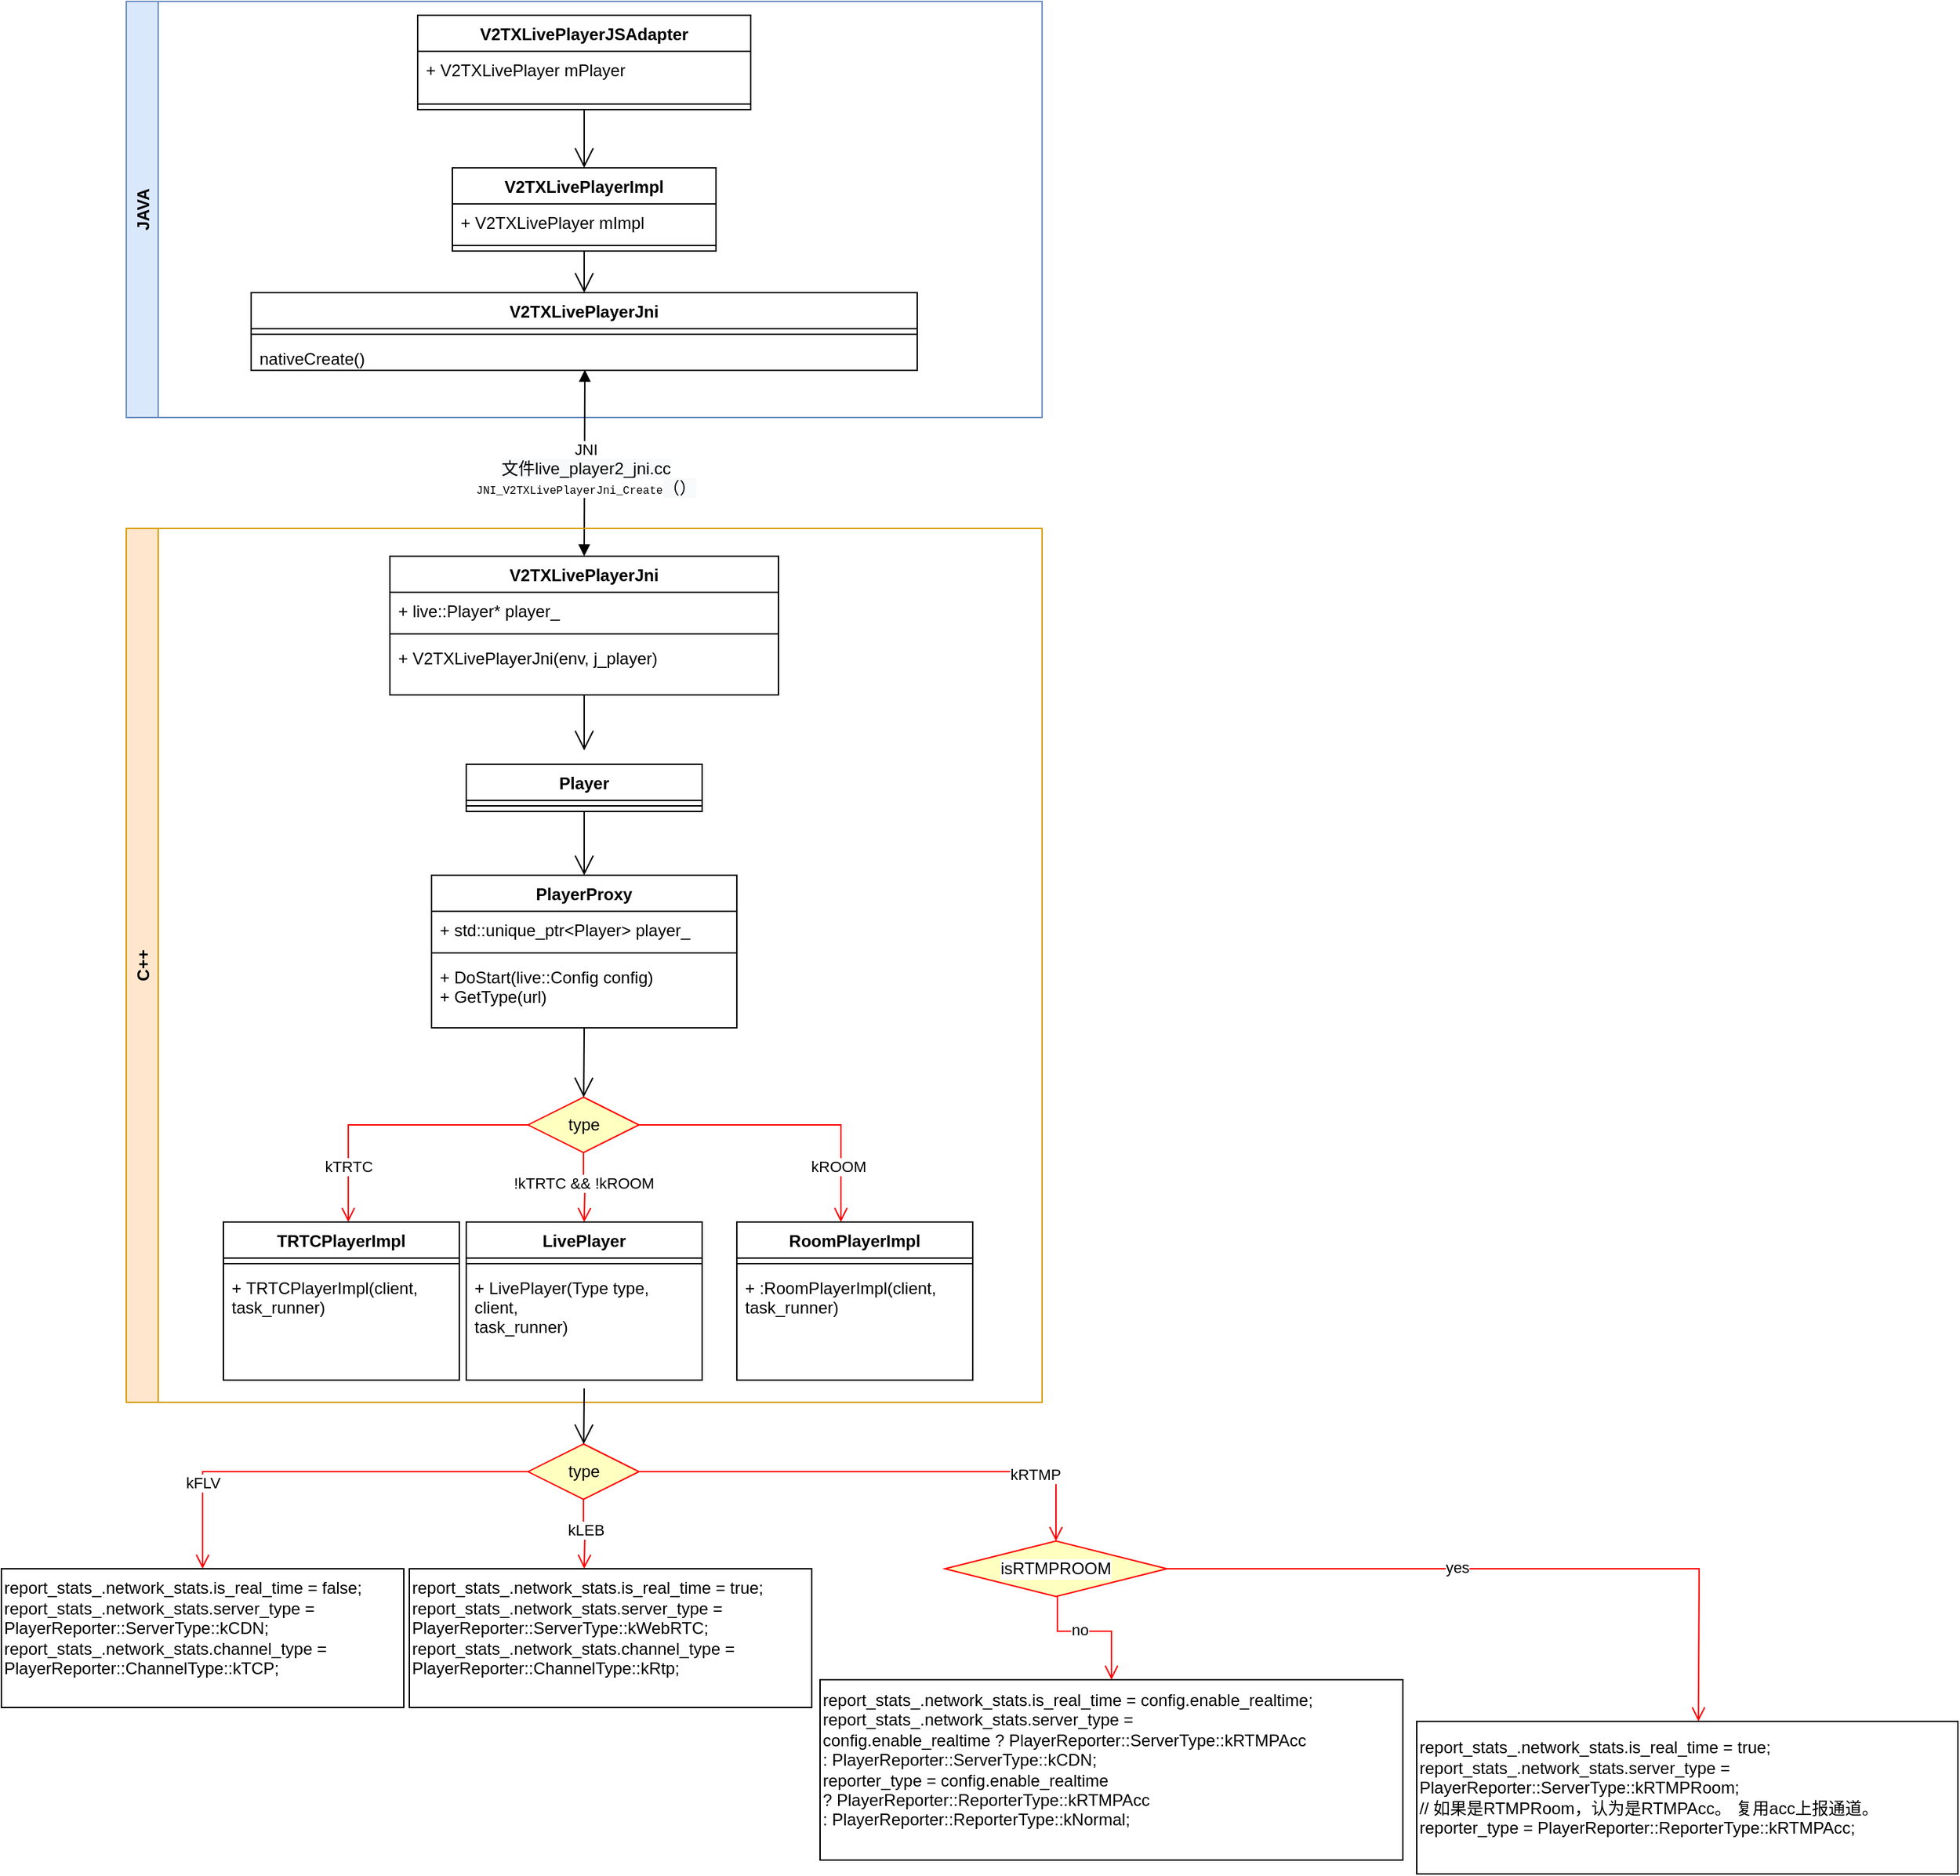 <mxfile version="19.0.0" type="github">
  <diagram id="C5RBs43oDa-KdzZeNtuy" name="Page-1">
    <mxGraphModel dx="1767" dy="614" grid="1" gridSize="10" guides="1" tooltips="1" connect="1" arrows="1" fold="1" page="1" pageScale="1" pageWidth="827" pageHeight="1169" math="0" shadow="0">
      <root>
        <mxCell id="WIyWlLk6GJQsqaUBKTNV-0" />
        <mxCell id="WIyWlLk6GJQsqaUBKTNV-1" parent="WIyWlLk6GJQsqaUBKTNV-0" />
        <mxCell id="ORCxQayAOxe9CnL5LS3O-15" value="JAVA" style="swimlane;horizontal=0;fillColor=#dae8fc;strokeColor=#6c8ebf;" parent="WIyWlLk6GJQsqaUBKTNV-1" vertex="1">
          <mxGeometry x="70" y="280" width="660" height="300" as="geometry" />
        </mxCell>
        <mxCell id="ORCxQayAOxe9CnL5LS3O-0" value="V2TXLivePlayerJSAdapter" style="swimlane;fontStyle=1;align=center;verticalAlign=top;childLayout=stackLayout;horizontal=1;startSize=26;horizontalStack=0;resizeParent=1;resizeParentMax=0;resizeLast=0;collapsible=1;marginBottom=0;" parent="ORCxQayAOxe9CnL5LS3O-15" vertex="1">
          <mxGeometry x="210" y="10" width="240" height="68" as="geometry" />
        </mxCell>
        <mxCell id="ORCxQayAOxe9CnL5LS3O-1" value="+ V2TXLivePlayer                   mPlayer" style="text;strokeColor=none;fillColor=none;align=left;verticalAlign=top;spacingLeft=4;spacingRight=4;overflow=hidden;rotatable=0;points=[[0,0.5],[1,0.5]];portConstraint=eastwest;" parent="ORCxQayAOxe9CnL5LS3O-0" vertex="1">
          <mxGeometry y="26" width="240" height="34" as="geometry" />
        </mxCell>
        <mxCell id="ORCxQayAOxe9CnL5LS3O-2" value="" style="line;strokeWidth=1;fillColor=none;align=left;verticalAlign=middle;spacingTop=-1;spacingLeft=3;spacingRight=3;rotatable=0;labelPosition=right;points=[];portConstraint=eastwest;" parent="ORCxQayAOxe9CnL5LS3O-0" vertex="1">
          <mxGeometry y="60" width="240" height="8" as="geometry" />
        </mxCell>
        <mxCell id="ORCxQayAOxe9CnL5LS3O-4" value="V2TXLivePlayerImpl" style="swimlane;fontStyle=1;align=center;verticalAlign=top;childLayout=stackLayout;horizontal=1;startSize=26;horizontalStack=0;resizeParent=1;resizeParentMax=0;resizeLast=0;collapsible=1;marginBottom=0;" parent="ORCxQayAOxe9CnL5LS3O-15" vertex="1">
          <mxGeometry x="235" y="120" width="190" height="60" as="geometry" />
        </mxCell>
        <mxCell id="ORCxQayAOxe9CnL5LS3O-5" value="+ V2TXLivePlayer mImpl" style="text;strokeColor=none;fillColor=none;align=left;verticalAlign=top;spacingLeft=4;spacingRight=4;overflow=hidden;rotatable=0;points=[[0,0.5],[1,0.5]];portConstraint=eastwest;" parent="ORCxQayAOxe9CnL5LS3O-4" vertex="1">
          <mxGeometry y="26" width="190" height="26" as="geometry" />
        </mxCell>
        <mxCell id="ORCxQayAOxe9CnL5LS3O-6" value="" style="line;strokeWidth=1;fillColor=none;align=left;verticalAlign=middle;spacingTop=-1;spacingLeft=3;spacingRight=3;rotatable=0;labelPosition=right;points=[];portConstraint=eastwest;" parent="ORCxQayAOxe9CnL5LS3O-4" vertex="1">
          <mxGeometry y="52" width="190" height="8" as="geometry" />
        </mxCell>
        <mxCell id="ORCxQayAOxe9CnL5LS3O-8" value="" style="endArrow=open;endFill=1;endSize=12;html=1;rounded=0;exitX=0.5;exitY=1;exitDx=0;exitDy=0;entryX=0.5;entryY=0;entryDx=0;entryDy=0;" parent="ORCxQayAOxe9CnL5LS3O-15" source="ORCxQayAOxe9CnL5LS3O-0" target="ORCxQayAOxe9CnL5LS3O-4" edge="1">
          <mxGeometry width="160" relative="1" as="geometry">
            <mxPoint x="330" y="104.806" as="sourcePoint" />
            <mxPoint x="330" y="110" as="targetPoint" />
          </mxGeometry>
        </mxCell>
        <mxCell id="ORCxQayAOxe9CnL5LS3O-9" value="&lt;div style=&quot;text-align: left&quot;&gt;&lt;/div&gt;" style="edgeLabel;html=1;align=center;verticalAlign=middle;resizable=0;points=[];" parent="ORCxQayAOxe9CnL5LS3O-8" vertex="1" connectable="0">
          <mxGeometry x="0.229" y="1" relative="1" as="geometry">
            <mxPoint x="4" y="-13" as="offset" />
          </mxGeometry>
        </mxCell>
        <mxCell id="ORCxQayAOxe9CnL5LS3O-12" value="V2TXLivePlayerJni" style="swimlane;fontStyle=1;align=center;verticalAlign=top;childLayout=stackLayout;horizontal=1;startSize=26;horizontalStack=0;resizeParent=1;resizeParentMax=0;resizeLast=0;collapsible=1;marginBottom=0;" parent="ORCxQayAOxe9CnL5LS3O-15" vertex="1">
          <mxGeometry x="90" y="210" width="480" height="56" as="geometry" />
        </mxCell>
        <mxCell id="ORCxQayAOxe9CnL5LS3O-13" value="" style="line;strokeWidth=1;fillColor=none;align=left;verticalAlign=middle;spacingTop=-1;spacingLeft=3;spacingRight=3;rotatable=0;labelPosition=right;points=[];portConstraint=eastwest;" parent="ORCxQayAOxe9CnL5LS3O-12" vertex="1">
          <mxGeometry y="26" width="480" height="8" as="geometry" />
        </mxCell>
        <mxCell id="ORCxQayAOxe9CnL5LS3O-14" value="nativeCreate()" style="text;strokeColor=none;fillColor=none;align=left;verticalAlign=top;spacingLeft=4;spacingRight=4;overflow=hidden;rotatable=0;points=[[0,0.5],[1,0.5]];portConstraint=eastwest;" parent="ORCxQayAOxe9CnL5LS3O-12" vertex="1">
          <mxGeometry y="34" width="480" height="22" as="geometry" />
        </mxCell>
        <mxCell id="ORCxQayAOxe9CnL5LS3O-10" value="" style="endArrow=open;endFill=1;endSize=12;html=1;rounded=0;exitX=0.5;exitY=1;exitDx=0;exitDy=0;entryX=0.5;entryY=0;entryDx=0;entryDy=0;" parent="ORCxQayAOxe9CnL5LS3O-15" source="ORCxQayAOxe9CnL5LS3O-4" target="ORCxQayAOxe9CnL5LS3O-12" edge="1">
          <mxGeometry width="160" relative="1" as="geometry">
            <mxPoint x="330" y="280" as="sourcePoint" />
            <mxPoint x="330" y="240" as="targetPoint" />
          </mxGeometry>
        </mxCell>
        <mxCell id="ORCxQayAOxe9CnL5LS3O-11" value="&lt;div style=&quot;text-align: left&quot;&gt;&lt;/div&gt;" style="edgeLabel;html=1;align=center;verticalAlign=middle;resizable=0;points=[];" parent="ORCxQayAOxe9CnL5LS3O-10" vertex="1" connectable="0">
          <mxGeometry x="0.229" y="1" relative="1" as="geometry">
            <mxPoint x="4" y="-19" as="offset" />
          </mxGeometry>
        </mxCell>
        <mxCell id="ORCxQayAOxe9CnL5LS3O-19" value="" style="endArrow=block;startArrow=block;endFill=1;startFill=1;html=1;rounded=0;exitX=0.5;exitY=0;exitDx=0;exitDy=0;entryX=0.501;entryY=0.982;entryDx=0;entryDy=0;entryPerimeter=0;" parent="WIyWlLk6GJQsqaUBKTNV-1" source="ORCxQayAOxe9CnL5LS3O-53" target="ORCxQayAOxe9CnL5LS3O-14" edge="1">
          <mxGeometry width="160" relative="1" as="geometry">
            <mxPoint x="370" y="640" as="sourcePoint" />
            <mxPoint x="400" y="580" as="targetPoint" />
          </mxGeometry>
        </mxCell>
        <mxCell id="ORCxQayAOxe9CnL5LS3O-20" value="JNI&lt;br&gt;&lt;span style=&quot;font-size: 12px ; text-align: left ; background-color: rgb(248 , 249 , 250)&quot;&gt;文件live_player2_jni.cc&lt;br&gt;&lt;/span&gt;&lt;span style=&quot;font-family: &amp;#34;menlo&amp;#34; , &amp;#34;monaco&amp;#34; , &amp;#34;courier new&amp;#34; , monospace ; font-size: 8px ; background-color: rgb(255 , 255 , 255)&quot;&gt;JNI_V2TXLivePlayerJni_Create&lt;/span&gt;&lt;span style=&quot;font-size: 12px ; text-align: left ; background-color: rgb(248 , 249 , 250)&quot;&gt;（）&lt;/span&gt;" style="edgeLabel;html=1;align=center;verticalAlign=middle;resizable=0;points=[];" parent="ORCxQayAOxe9CnL5LS3O-19" vertex="1" connectable="0">
          <mxGeometry x="0.057" y="2" relative="1" as="geometry">
            <mxPoint x="2" y="8" as="offset" />
          </mxGeometry>
        </mxCell>
        <mxCell id="ORCxQayAOxe9CnL5LS3O-21" value="Player" style="swimlane;fontStyle=1;align=center;verticalAlign=top;childLayout=stackLayout;horizontal=1;startSize=26;horizontalStack=0;resizeParent=1;resizeParentMax=0;resizeLast=0;collapsible=1;marginBottom=0;" parent="WIyWlLk6GJQsqaUBKTNV-1" vertex="1">
          <mxGeometry x="315" y="830" width="170" height="34" as="geometry" />
        </mxCell>
        <mxCell id="ORCxQayAOxe9CnL5LS3O-22" value="" style="line;strokeWidth=1;fillColor=none;align=left;verticalAlign=middle;spacingTop=-1;spacingLeft=3;spacingRight=3;rotatable=0;labelPosition=right;points=[];portConstraint=eastwest;" parent="ORCxQayAOxe9CnL5LS3O-21" vertex="1">
          <mxGeometry y="26" width="170" height="8" as="geometry" />
        </mxCell>
        <mxCell id="ORCxQayAOxe9CnL5LS3O-24" value="" style="endArrow=open;endFill=1;endSize=12;html=1;rounded=0;" parent="WIyWlLk6GJQsqaUBKTNV-1" source="ORCxQayAOxe9CnL5LS3O-56" edge="1">
          <mxGeometry width="160" relative="1" as="geometry">
            <mxPoint x="400" y="810.806" as="sourcePoint" />
            <mxPoint x="400" y="820" as="targetPoint" />
          </mxGeometry>
        </mxCell>
        <mxCell id="ORCxQayAOxe9CnL5LS3O-26" value="" style="endArrow=open;endFill=1;endSize=12;html=1;rounded=0;exitX=0.5;exitY=1;exitDx=0;exitDy=0;entryX=0.5;entryY=0;entryDx=0;entryDy=0;" parent="WIyWlLk6GJQsqaUBKTNV-1" source="ORCxQayAOxe9CnL5LS3O-21" target="ORCxQayAOxe9CnL5LS3O-45" edge="1">
          <mxGeometry width="160" relative="1" as="geometry">
            <mxPoint x="396.94" y="943.2" as="sourcePoint" />
            <mxPoint x="470" y="1080" as="targetPoint" />
          </mxGeometry>
        </mxCell>
        <mxCell id="ORCxQayAOxe9CnL5LS3O-28" value="" style="edgeStyle=orthogonalEdgeStyle;html=1;align=left;verticalAlign=bottom;endArrow=open;endSize=8;strokeColor=#ff0000;rounded=0;" parent="WIyWlLk6GJQsqaUBKTNV-1" source="ORCxQayAOxe9CnL5LS3O-27" edge="1">
          <mxGeometry x="-1" relative="1" as="geometry">
            <mxPoint x="585" y="1160" as="targetPoint" />
            <Array as="points">
              <mxPoint x="585" y="1090" />
            </Array>
          </mxGeometry>
        </mxCell>
        <mxCell id="ORCxQayAOxe9CnL5LS3O-65" value="kROOM" style="edgeLabel;html=1;align=center;verticalAlign=middle;resizable=0;points=[];fontColor=#000000;" parent="ORCxQayAOxe9CnL5LS3O-28" vertex="1" connectable="0">
          <mxGeometry x="0.625" y="-2" relative="1" as="geometry">
            <mxPoint as="offset" />
          </mxGeometry>
        </mxCell>
        <mxCell id="ORCxQayAOxe9CnL5LS3O-30" value="" style="edgeStyle=orthogonalEdgeStyle;html=1;align=left;verticalAlign=top;endArrow=open;endSize=8;strokeColor=#ff0000;rounded=0;" parent="WIyWlLk6GJQsqaUBKTNV-1" source="ORCxQayAOxe9CnL5LS3O-27" edge="1">
          <mxGeometry x="-1" y="-22" relative="1" as="geometry">
            <mxPoint x="230" y="1160" as="targetPoint" />
            <Array as="points">
              <mxPoint x="230" y="1090" />
            </Array>
            <mxPoint x="12" y="-20" as="offset" />
          </mxGeometry>
        </mxCell>
        <mxCell id="ORCxQayAOxe9CnL5LS3O-59" value="&lt;div style=&quot;color: rgb(212 , 212 , 212) ; background-color: rgb(30 , 30 , 30) ; font-family: &amp;#34;menlo&amp;#34; , &amp;#34;monaco&amp;#34; , &amp;#34;courier new&amp;#34; , monospace ; font-size: 8px ; line-height: 12px&quot;&gt;&lt;br&gt;&lt;/div&gt;" style="edgeLabel;html=1;align=center;verticalAlign=middle;resizable=0;points=[];fontColor=#000000;" parent="ORCxQayAOxe9CnL5LS3O-30" vertex="1" connectable="0">
          <mxGeometry x="0.571" relative="1" as="geometry">
            <mxPoint as="offset" />
          </mxGeometry>
        </mxCell>
        <mxCell id="ORCxQayAOxe9CnL5LS3O-60" value="kTRTC" style="edgeLabel;html=1;align=center;verticalAlign=middle;resizable=0;points=[];fontColor=#000000;" parent="ORCxQayAOxe9CnL5LS3O-30" vertex="1" connectable="0">
          <mxGeometry x="0.593" relative="1" as="geometry">
            <mxPoint as="offset" />
          </mxGeometry>
        </mxCell>
        <mxCell id="ORCxQayAOxe9CnL5LS3O-32" value="" style="edgeStyle=orthogonalEdgeStyle;html=1;align=left;verticalAlign=bottom;endArrow=open;endSize=8;strokeColor=#ff0000;rounded=0;exitX=0.5;exitY=1;exitDx=0;exitDy=0;" parent="WIyWlLk6GJQsqaUBKTNV-1" source="ORCxQayAOxe9CnL5LS3O-27" edge="1">
          <mxGeometry x="-1" relative="1" as="geometry">
            <mxPoint x="400" y="1160" as="targetPoint" />
            <mxPoint x="399.5" y="1093" as="sourcePoint" />
            <Array as="points" />
          </mxGeometry>
        </mxCell>
        <mxCell id="ORCxQayAOxe9CnL5LS3O-63" value="!kTRTC &amp;amp;&amp;amp; !kROOM&amp;nbsp;" style="edgeLabel;html=1;align=center;verticalAlign=middle;resizable=0;points=[];fontColor=#000000;" parent="ORCxQayAOxe9CnL5LS3O-32" vertex="1" connectable="0">
          <mxGeometry x="-0.152" y="1" relative="1" as="geometry">
            <mxPoint as="offset" />
          </mxGeometry>
        </mxCell>
        <mxCell id="ORCxQayAOxe9CnL5LS3O-44" value="C++" style="swimlane;horizontal=0;fillColor=#ffe6cc;strokeColor=#d79b00;" parent="WIyWlLk6GJQsqaUBKTNV-1" vertex="1">
          <mxGeometry x="70" y="660" width="660" height="630" as="geometry" />
        </mxCell>
        <mxCell id="ORCxQayAOxe9CnL5LS3O-45" value="PlayerProxy" style="swimlane;fontStyle=1;align=center;verticalAlign=top;childLayout=stackLayout;horizontal=1;startSize=26;horizontalStack=0;resizeParent=1;resizeParentMax=0;resizeLast=0;collapsible=1;marginBottom=0;" parent="ORCxQayAOxe9CnL5LS3O-44" vertex="1">
          <mxGeometry x="220" y="250" width="220" height="110" as="geometry" />
        </mxCell>
        <mxCell id="ORCxQayAOxe9CnL5LS3O-46" value="+ std::unique_ptr&lt;Player&gt; player_" style="text;strokeColor=none;fillColor=none;align=left;verticalAlign=top;spacingLeft=4;spacingRight=4;overflow=hidden;rotatable=0;points=[[0,0.5],[1,0.5]];portConstraint=eastwest;" parent="ORCxQayAOxe9CnL5LS3O-45" vertex="1">
          <mxGeometry y="26" width="220" height="26" as="geometry" />
        </mxCell>
        <mxCell id="ORCxQayAOxe9CnL5LS3O-47" value="" style="line;strokeWidth=1;fillColor=none;align=left;verticalAlign=middle;spacingTop=-1;spacingLeft=3;spacingRight=3;rotatable=0;labelPosition=right;points=[];portConstraint=eastwest;" parent="ORCxQayAOxe9CnL5LS3O-45" vertex="1">
          <mxGeometry y="52" width="220" height="8" as="geometry" />
        </mxCell>
        <mxCell id="ORCxQayAOxe9CnL5LS3O-48" value="+ DoStart(live::Config config)&#xa;+ GetType(url)" style="text;strokeColor=none;fillColor=none;align=left;verticalAlign=top;spacingLeft=4;spacingRight=4;overflow=hidden;rotatable=0;points=[[0,0.5],[1,0.5]];portConstraint=eastwest;" parent="ORCxQayAOxe9CnL5LS3O-45" vertex="1">
          <mxGeometry y="60" width="220" height="50" as="geometry" />
        </mxCell>
        <mxCell id="ORCxQayAOxe9CnL5LS3O-27" value="type" style="rhombus;whiteSpace=wrap;html=1;fillColor=#ffffc0;strokeColor=#ff0000;" parent="ORCxQayAOxe9CnL5LS3O-44" vertex="1">
          <mxGeometry x="289.5" y="410" width="80" height="40" as="geometry" />
        </mxCell>
        <mxCell id="ORCxQayAOxe9CnL5LS3O-34" value="" style="endArrow=open;endFill=1;endSize=12;html=1;rounded=0;exitX=0.5;exitY=1;exitDx=0;exitDy=0;exitPerimeter=0;" parent="ORCxQayAOxe9CnL5LS3O-44" source="ORCxQayAOxe9CnL5LS3O-48" target="ORCxQayAOxe9CnL5LS3O-27" edge="1">
          <mxGeometry width="160" relative="1" as="geometry">
            <mxPoint x="240" y="570" as="sourcePoint" />
            <mxPoint x="400" y="570" as="targetPoint" />
          </mxGeometry>
        </mxCell>
        <mxCell id="ORCxQayAOxe9CnL5LS3O-35" value="TRTCPlayerImpl" style="swimlane;fontStyle=1;align=center;verticalAlign=top;childLayout=stackLayout;horizontal=1;startSize=26;horizontalStack=0;resizeParent=1;resizeParentMax=0;resizeLast=0;collapsible=1;marginBottom=0;" parent="ORCxQayAOxe9CnL5LS3O-44" vertex="1">
          <mxGeometry x="70" y="500" width="170" height="114" as="geometry" />
        </mxCell>
        <mxCell id="ORCxQayAOxe9CnL5LS3O-36" value="" style="line;strokeWidth=1;fillColor=none;align=left;verticalAlign=middle;spacingTop=-1;spacingLeft=3;spacingRight=3;rotatable=0;labelPosition=right;points=[];portConstraint=eastwest;" parent="ORCxQayAOxe9CnL5LS3O-35" vertex="1">
          <mxGeometry y="26" width="170" height="8" as="geometry" />
        </mxCell>
        <mxCell id="ORCxQayAOxe9CnL5LS3O-37" value="+ TRTCPlayerImpl(client,&#xa;task_runner)" style="text;strokeColor=none;fillColor=none;align=left;verticalAlign=top;spacingLeft=4;spacingRight=4;overflow=hidden;rotatable=0;points=[[0,0.5],[1,0.5]];portConstraint=eastwest;" parent="ORCxQayAOxe9CnL5LS3O-35" vertex="1">
          <mxGeometry y="34" width="170" height="80" as="geometry" />
        </mxCell>
        <mxCell id="ORCxQayAOxe9CnL5LS3O-38" value="LivePlayer" style="swimlane;fontStyle=1;align=center;verticalAlign=top;childLayout=stackLayout;horizontal=1;startSize=26;horizontalStack=0;resizeParent=1;resizeParentMax=0;resizeLast=0;collapsible=1;marginBottom=0;" parent="ORCxQayAOxe9CnL5LS3O-44" vertex="1">
          <mxGeometry x="245" y="500" width="170" height="114" as="geometry" />
        </mxCell>
        <mxCell id="ORCxQayAOxe9CnL5LS3O-39" value="" style="line;strokeWidth=1;fillColor=none;align=left;verticalAlign=middle;spacingTop=-1;spacingLeft=3;spacingRight=3;rotatable=0;labelPosition=right;points=[];portConstraint=eastwest;" parent="ORCxQayAOxe9CnL5LS3O-38" vertex="1">
          <mxGeometry y="26" width="170" height="8" as="geometry" />
        </mxCell>
        <mxCell id="ORCxQayAOxe9CnL5LS3O-40" value="+ LivePlayer(Type type,&#xa;client,&#xa;task_runner)" style="text;strokeColor=none;fillColor=none;align=left;verticalAlign=top;spacingLeft=4;spacingRight=4;overflow=hidden;rotatable=0;points=[[0,0.5],[1,0.5]];portConstraint=eastwest;" parent="ORCxQayAOxe9CnL5LS3O-38" vertex="1">
          <mxGeometry y="34" width="170" height="80" as="geometry" />
        </mxCell>
        <mxCell id="ORCxQayAOxe9CnL5LS3O-41" value="RoomPlayerImpl" style="swimlane;fontStyle=1;align=center;verticalAlign=top;childLayout=stackLayout;horizontal=1;startSize=26;horizontalStack=0;resizeParent=1;resizeParentMax=0;resizeLast=0;collapsible=1;marginBottom=0;" parent="ORCxQayAOxe9CnL5LS3O-44" vertex="1">
          <mxGeometry x="440" y="500" width="170" height="114" as="geometry" />
        </mxCell>
        <mxCell id="ORCxQayAOxe9CnL5LS3O-42" value="" style="line;strokeWidth=1;fillColor=none;align=left;verticalAlign=middle;spacingTop=-1;spacingLeft=3;spacingRight=3;rotatable=0;labelPosition=right;points=[];portConstraint=eastwest;" parent="ORCxQayAOxe9CnL5LS3O-41" vertex="1">
          <mxGeometry y="26" width="170" height="8" as="geometry" />
        </mxCell>
        <mxCell id="ORCxQayAOxe9CnL5LS3O-43" value="+ :RoomPlayerImpl(client,&#xa;task_runner)" style="text;strokeColor=none;fillColor=none;align=left;verticalAlign=top;spacingLeft=4;spacingRight=4;overflow=hidden;rotatable=0;points=[[0,0.5],[1,0.5]];portConstraint=eastwest;" parent="ORCxQayAOxe9CnL5LS3O-41" vertex="1">
          <mxGeometry y="34" width="170" height="80" as="geometry" />
        </mxCell>
        <mxCell id="ORCxQayAOxe9CnL5LS3O-53" value="V2TXLivePlayerJni" style="swimlane;fontStyle=1;align=center;verticalAlign=top;childLayout=stackLayout;horizontal=1;startSize=26;horizontalStack=0;resizeParent=1;resizeParentMax=0;resizeLast=0;collapsible=1;marginBottom=0;labelBackgroundColor=#FFFFFF;fontColor=#000000;" parent="WIyWlLk6GJQsqaUBKTNV-1" vertex="1">
          <mxGeometry x="260" y="680" width="280" height="100" as="geometry" />
        </mxCell>
        <mxCell id="ORCxQayAOxe9CnL5LS3O-54" value="+ live::Player* player_" style="text;strokeColor=none;fillColor=none;align=left;verticalAlign=top;spacingLeft=4;spacingRight=4;overflow=hidden;rotatable=0;points=[[0,0.5],[1,0.5]];portConstraint=eastwest;labelBackgroundColor=#FFFFFF;fontColor=#000000;" parent="ORCxQayAOxe9CnL5LS3O-53" vertex="1">
          <mxGeometry y="26" width="280" height="26" as="geometry" />
        </mxCell>
        <mxCell id="ORCxQayAOxe9CnL5LS3O-55" value="" style="line;strokeWidth=1;fillColor=none;align=left;verticalAlign=middle;spacingTop=-1;spacingLeft=3;spacingRight=3;rotatable=0;labelPosition=right;points=[];portConstraint=eastwest;labelBackgroundColor=#FFFFFF;fontColor=#000000;" parent="ORCxQayAOxe9CnL5LS3O-53" vertex="1">
          <mxGeometry y="52" width="280" height="8" as="geometry" />
        </mxCell>
        <mxCell id="ORCxQayAOxe9CnL5LS3O-56" value="+ V2TXLivePlayerJni(env, j_player)" style="text;strokeColor=none;fillColor=none;align=left;verticalAlign=top;spacingLeft=4;spacingRight=4;overflow=hidden;rotatable=0;points=[[0,0.5],[1,0.5]];portConstraint=eastwest;labelBackgroundColor=#FFFFFF;fontColor=#000000;" parent="ORCxQayAOxe9CnL5LS3O-53" vertex="1">
          <mxGeometry y="60" width="280" height="40" as="geometry" />
        </mxCell>
        <mxCell id="ORCxQayAOxe9CnL5LS3O-66" value="" style="edgeStyle=orthogonalEdgeStyle;html=1;align=left;verticalAlign=bottom;endArrow=open;endSize=8;strokeColor=#ff0000;rounded=0;" parent="WIyWlLk6GJQsqaUBKTNV-1" source="ORCxQayAOxe9CnL5LS3O-73" target="ORCxQayAOxe9CnL5LS3O-85" edge="1">
          <mxGeometry x="-1" relative="1" as="geometry">
            <mxPoint x="740" y="1410" as="targetPoint" />
            <Array as="points">
              <mxPoint x="740" y="1340" />
              <mxPoint x="740" y="1410" />
            </Array>
          </mxGeometry>
        </mxCell>
        <mxCell id="ORCxQayAOxe9CnL5LS3O-67" value="kRTMP" style="edgeLabel;html=1;align=center;verticalAlign=middle;resizable=0;points=[];fontColor=#000000;" parent="ORCxQayAOxe9CnL5LS3O-66" vertex="1" connectable="0">
          <mxGeometry x="0.625" y="-2" relative="1" as="geometry">
            <mxPoint as="offset" />
          </mxGeometry>
        </mxCell>
        <mxCell id="ORCxQayAOxe9CnL5LS3O-68" value="" style="edgeStyle=orthogonalEdgeStyle;html=1;align=left;verticalAlign=top;endArrow=open;endSize=8;strokeColor=#ff0000;rounded=0;entryX=0.5;entryY=0;entryDx=0;entryDy=0;" parent="WIyWlLk6GJQsqaUBKTNV-1" target="ORCxQayAOxe9CnL5LS3O-81" edge="1">
          <mxGeometry x="-1" y="-22" relative="1" as="geometry">
            <mxPoint x="125" y="1422" as="targetPoint" />
            <Array as="points">
              <mxPoint x="125" y="1340" />
            </Array>
            <mxPoint x="12" y="-20" as="offset" />
            <mxPoint x="359.5" y="1340" as="sourcePoint" />
          </mxGeometry>
        </mxCell>
        <mxCell id="ORCxQayAOxe9CnL5LS3O-69" value="&lt;div style=&quot;color: rgb(212 , 212 , 212) ; background-color: rgb(30 , 30 , 30) ; font-family: &amp;#34;menlo&amp;#34; , &amp;#34;monaco&amp;#34; , &amp;#34;courier new&amp;#34; , monospace ; font-size: 8px ; line-height: 12px&quot;&gt;&lt;br&gt;&lt;/div&gt;" style="edgeLabel;html=1;align=center;verticalAlign=middle;resizable=0;points=[];fontColor=#000000;" parent="ORCxQayAOxe9CnL5LS3O-68" vertex="1" connectable="0">
          <mxGeometry x="0.571" relative="1" as="geometry">
            <mxPoint as="offset" />
          </mxGeometry>
        </mxCell>
        <mxCell id="ORCxQayAOxe9CnL5LS3O-70" value="kFLV" style="edgeLabel;html=1;align=center;verticalAlign=middle;resizable=0;points=[];fontColor=#000000;" parent="ORCxQayAOxe9CnL5LS3O-68" vertex="1" connectable="0">
          <mxGeometry x="0.593" relative="1" as="geometry">
            <mxPoint as="offset" />
          </mxGeometry>
        </mxCell>
        <mxCell id="ORCxQayAOxe9CnL5LS3O-71" value="" style="edgeStyle=orthogonalEdgeStyle;html=1;align=left;verticalAlign=bottom;endArrow=open;endSize=8;strokeColor=#ff0000;rounded=0;exitX=0.5;exitY=1;exitDx=0;exitDy=0;" parent="WIyWlLk6GJQsqaUBKTNV-1" source="ORCxQayAOxe9CnL5LS3O-73" edge="1">
          <mxGeometry x="-1" relative="1" as="geometry">
            <mxPoint x="400" y="1410" as="targetPoint" />
            <mxPoint x="399.5" y="1343" as="sourcePoint" />
            <Array as="points" />
          </mxGeometry>
        </mxCell>
        <mxCell id="ORCxQayAOxe9CnL5LS3O-72" value="kLEB" style="edgeLabel;html=1;align=center;verticalAlign=middle;resizable=0;points=[];fontColor=#000000;" parent="ORCxQayAOxe9CnL5LS3O-71" vertex="1" connectable="0">
          <mxGeometry x="-0.152" y="1" relative="1" as="geometry">
            <mxPoint as="offset" />
          </mxGeometry>
        </mxCell>
        <mxCell id="ORCxQayAOxe9CnL5LS3O-73" value="type" style="rhombus;whiteSpace=wrap;html=1;fillColor=#ffffc0;strokeColor=#ff0000;" parent="WIyWlLk6GJQsqaUBKTNV-1" vertex="1">
          <mxGeometry x="359.5" y="1320" width="80" height="40" as="geometry" />
        </mxCell>
        <mxCell id="ORCxQayAOxe9CnL5LS3O-74" value="" style="endArrow=open;endFill=1;endSize=12;html=1;rounded=0;" parent="WIyWlLk6GJQsqaUBKTNV-1" target="ORCxQayAOxe9CnL5LS3O-73" edge="1">
          <mxGeometry width="160" relative="1" as="geometry">
            <mxPoint x="400" y="1280" as="sourcePoint" />
            <mxPoint x="400" y="820" as="targetPoint" />
          </mxGeometry>
        </mxCell>
        <mxCell id="ORCxQayAOxe9CnL5LS3O-81" value="report_stats_.network_stats.is_real_time = false;&lt;br style=&quot;padding: 0px ; margin: 0px&quot;&gt;report_stats_.network_stats.server_type =&lt;br style=&quot;padding: 0px ; margin: 0px&quot;&gt;PlayerReporter::ServerType::kCDN;&lt;br style=&quot;padding: 0px ; margin: 0px&quot;&gt;report_stats_.network_stats.channel_type =&lt;br style=&quot;padding: 0px ; margin: 0px&quot;&gt;PlayerReporter::ChannelType::kTCP;&lt;div style=&quot;padding: 0px ; margin: 0px&quot;&gt;&lt;br style=&quot;padding: 0px; margin: 0px;&quot;&gt;&lt;/div&gt;" style="html=1;labelBackgroundColor=#FFFFFF;fontColor=#000000;align=left;" parent="WIyWlLk6GJQsqaUBKTNV-1" vertex="1">
          <mxGeometry x="-20" y="1410" width="290" height="100" as="geometry" />
        </mxCell>
        <mxCell id="ORCxQayAOxe9CnL5LS3O-82" value="report_stats_.network_stats.is_real_time = true;&lt;br style=&quot;padding: 0px ; margin: 0px&quot;&gt;report_stats_.network_stats.server_type =&lt;br style=&quot;padding: 0px ; margin: 0px&quot;&gt;PlayerReporter::ServerType::kWebRTC;&lt;br style=&quot;padding: 0px ; margin: 0px&quot;&gt;report_stats_.network_stats.channel_type =&lt;br style=&quot;padding: 0px ; margin: 0px&quot;&gt;PlayerReporter::ChannelType::kRtp;&lt;div style=&quot;padding: 0px ; margin: 0px&quot;&gt;&lt;br style=&quot;padding: 0px; margin: 0px;&quot;&gt;&lt;/div&gt;" style="html=1;labelBackgroundColor=#FFFFFF;fontColor=#000000;align=left;" parent="WIyWlLk6GJQsqaUBKTNV-1" vertex="1">
          <mxGeometry x="274" y="1410" width="290" height="100" as="geometry" />
        </mxCell>
        <mxCell id="ORCxQayAOxe9CnL5LS3O-85" value="isRTMPROOM" style="rhombus;whiteSpace=wrap;html=1;fillColor=#ffffc0;strokeColor=#ff0000;labelBackgroundColor=#FFFFFF;fontColor=#000000;" parent="WIyWlLk6GJQsqaUBKTNV-1" vertex="1">
          <mxGeometry x="660" y="1390" width="160" height="40" as="geometry" />
        </mxCell>
        <mxCell id="ORCxQayAOxe9CnL5LS3O-86" value="" style="edgeStyle=orthogonalEdgeStyle;html=1;align=left;verticalAlign=bottom;endArrow=open;endSize=8;strokeColor=#ff0000;rounded=0;exitX=1;exitY=0.5;exitDx=0;exitDy=0;" parent="WIyWlLk6GJQsqaUBKTNV-1" source="ORCxQayAOxe9CnL5LS3O-85" edge="1">
          <mxGeometry x="-1" relative="1" as="geometry">
            <mxPoint x="1203" y="1520" as="targetPoint" />
            <mxPoint x="1160" y="1400" as="sourcePoint" />
            <Array as="points" />
          </mxGeometry>
        </mxCell>
        <mxCell id="ORCxQayAOxe9CnL5LS3O-87" value="yes" style="edgeLabel;html=1;align=center;verticalAlign=middle;resizable=0;points=[];fontColor=#000000;" parent="ORCxQayAOxe9CnL5LS3O-86" vertex="1" connectable="0">
          <mxGeometry x="-0.152" y="1" relative="1" as="geometry">
            <mxPoint as="offset" />
          </mxGeometry>
        </mxCell>
        <mxCell id="ORCxQayAOxe9CnL5LS3O-88" value="report_stats_.network_stats.is_real_time = config.enable_realtime;&lt;br style=&quot;padding: 0px ; margin: 0px&quot;&gt;report_stats_.network_stats.server_type =&lt;br style=&quot;padding: 0px ; margin: 0px&quot;&gt;config.enable_realtime ? PlayerReporter::ServerType::kRTMPAcc&lt;br style=&quot;padding: 0px ; margin: 0px&quot;&gt;: PlayerReporter::ServerType::kCDN;&lt;br style=&quot;padding: 0px ; margin: 0px&quot;&gt;reporter_type = config.enable_realtime&lt;br style=&quot;padding: 0px ; margin: 0px&quot;&gt;? PlayerReporter::ReporterType::kRTMPAcc&lt;br style=&quot;padding: 0px ; margin: 0px&quot;&gt;: PlayerReporter::ReporterType::kNormal;&lt;div style=&quot;padding: 0px ; margin: 0px&quot;&gt;&lt;br style=&quot;padding: 0px; margin: 0px;&quot;&gt;&lt;/div&gt;" style="html=1;labelBackgroundColor=#FFFFFF;fontColor=#000000;align=left;" parent="WIyWlLk6GJQsqaUBKTNV-1" vertex="1">
          <mxGeometry x="570" y="1490" width="420" height="130" as="geometry" />
        </mxCell>
        <mxCell id="ORCxQayAOxe9CnL5LS3O-89" value="" style="edgeStyle=orthogonalEdgeStyle;html=1;align=left;verticalAlign=bottom;endArrow=open;endSize=8;strokeColor=#ff0000;rounded=0;exitX=0.5;exitY=1;exitDx=0;exitDy=0;entryX=0.5;entryY=0;entryDx=0;entryDy=0;" parent="WIyWlLk6GJQsqaUBKTNV-1" target="ORCxQayAOxe9CnL5LS3O-88" edge="1">
          <mxGeometry x="-1" relative="1" as="geometry">
            <mxPoint x="740" y="1480" as="targetPoint" />
            <mxPoint x="739.5" y="1430" as="sourcePoint" />
            <Array as="points">
              <mxPoint x="741" y="1430" />
              <mxPoint x="741" y="1455" />
            </Array>
          </mxGeometry>
        </mxCell>
        <mxCell id="ORCxQayAOxe9CnL5LS3O-90" value="no" style="edgeLabel;html=1;align=center;verticalAlign=middle;resizable=0;points=[];fontColor=#000000;" parent="ORCxQayAOxe9CnL5LS3O-89" vertex="1" connectable="0">
          <mxGeometry x="-0.152" y="1" relative="1" as="geometry">
            <mxPoint as="offset" />
          </mxGeometry>
        </mxCell>
        <mxCell id="ORCxQayAOxe9CnL5LS3O-92" value="report_stats_.network_stats.is_real_time = true;&lt;br style=&quot;padding: 0px ; margin: 0px&quot;&gt;report_stats_.network_stats.server_type =&lt;br style=&quot;padding: 0px ; margin: 0px&quot;&gt;PlayerReporter::ServerType::kRTMPRoom;&lt;br style=&quot;padding: 0px ; margin: 0px&quot;&gt;// 如果是RTMPRoom，认为是RTMPAcc。 复用acc上报通道。&lt;br style=&quot;padding: 0px ; margin: 0px&quot;&gt;reporter_type = PlayerReporter::ReporterType::kRTMPAcc;&lt;div style=&quot;padding: 0px ; margin: 0px&quot;&gt;&lt;br style=&quot;padding: 0px; margin: 0px;&quot;&gt;&lt;/div&gt;" style="html=1;labelBackgroundColor=#FFFFFF;fontColor=#000000;align=left;" parent="WIyWlLk6GJQsqaUBKTNV-1" vertex="1">
          <mxGeometry x="1000" y="1520" width="390" height="110" as="geometry" />
        </mxCell>
      </root>
    </mxGraphModel>
  </diagram>
</mxfile>
